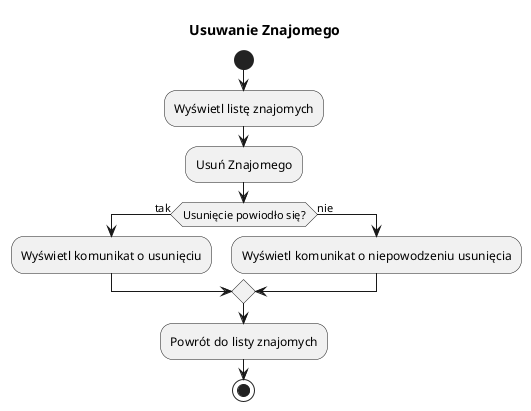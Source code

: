 @startuml
title Usuwanie Znajomego

|User|
start
:Wyświetl listę znajomych;
|User|
:Usuń Znajomego;


  if (Usunięcie powiodło się?) then (tak)
    :Wyświetl komunikat o usunięciu;
  else (nie)
    :Wyświetl komunikat o niepowodzeniu usunięcia;
  endif
  :Powrót do listy znajomych;

|User|
stop
@enduml
